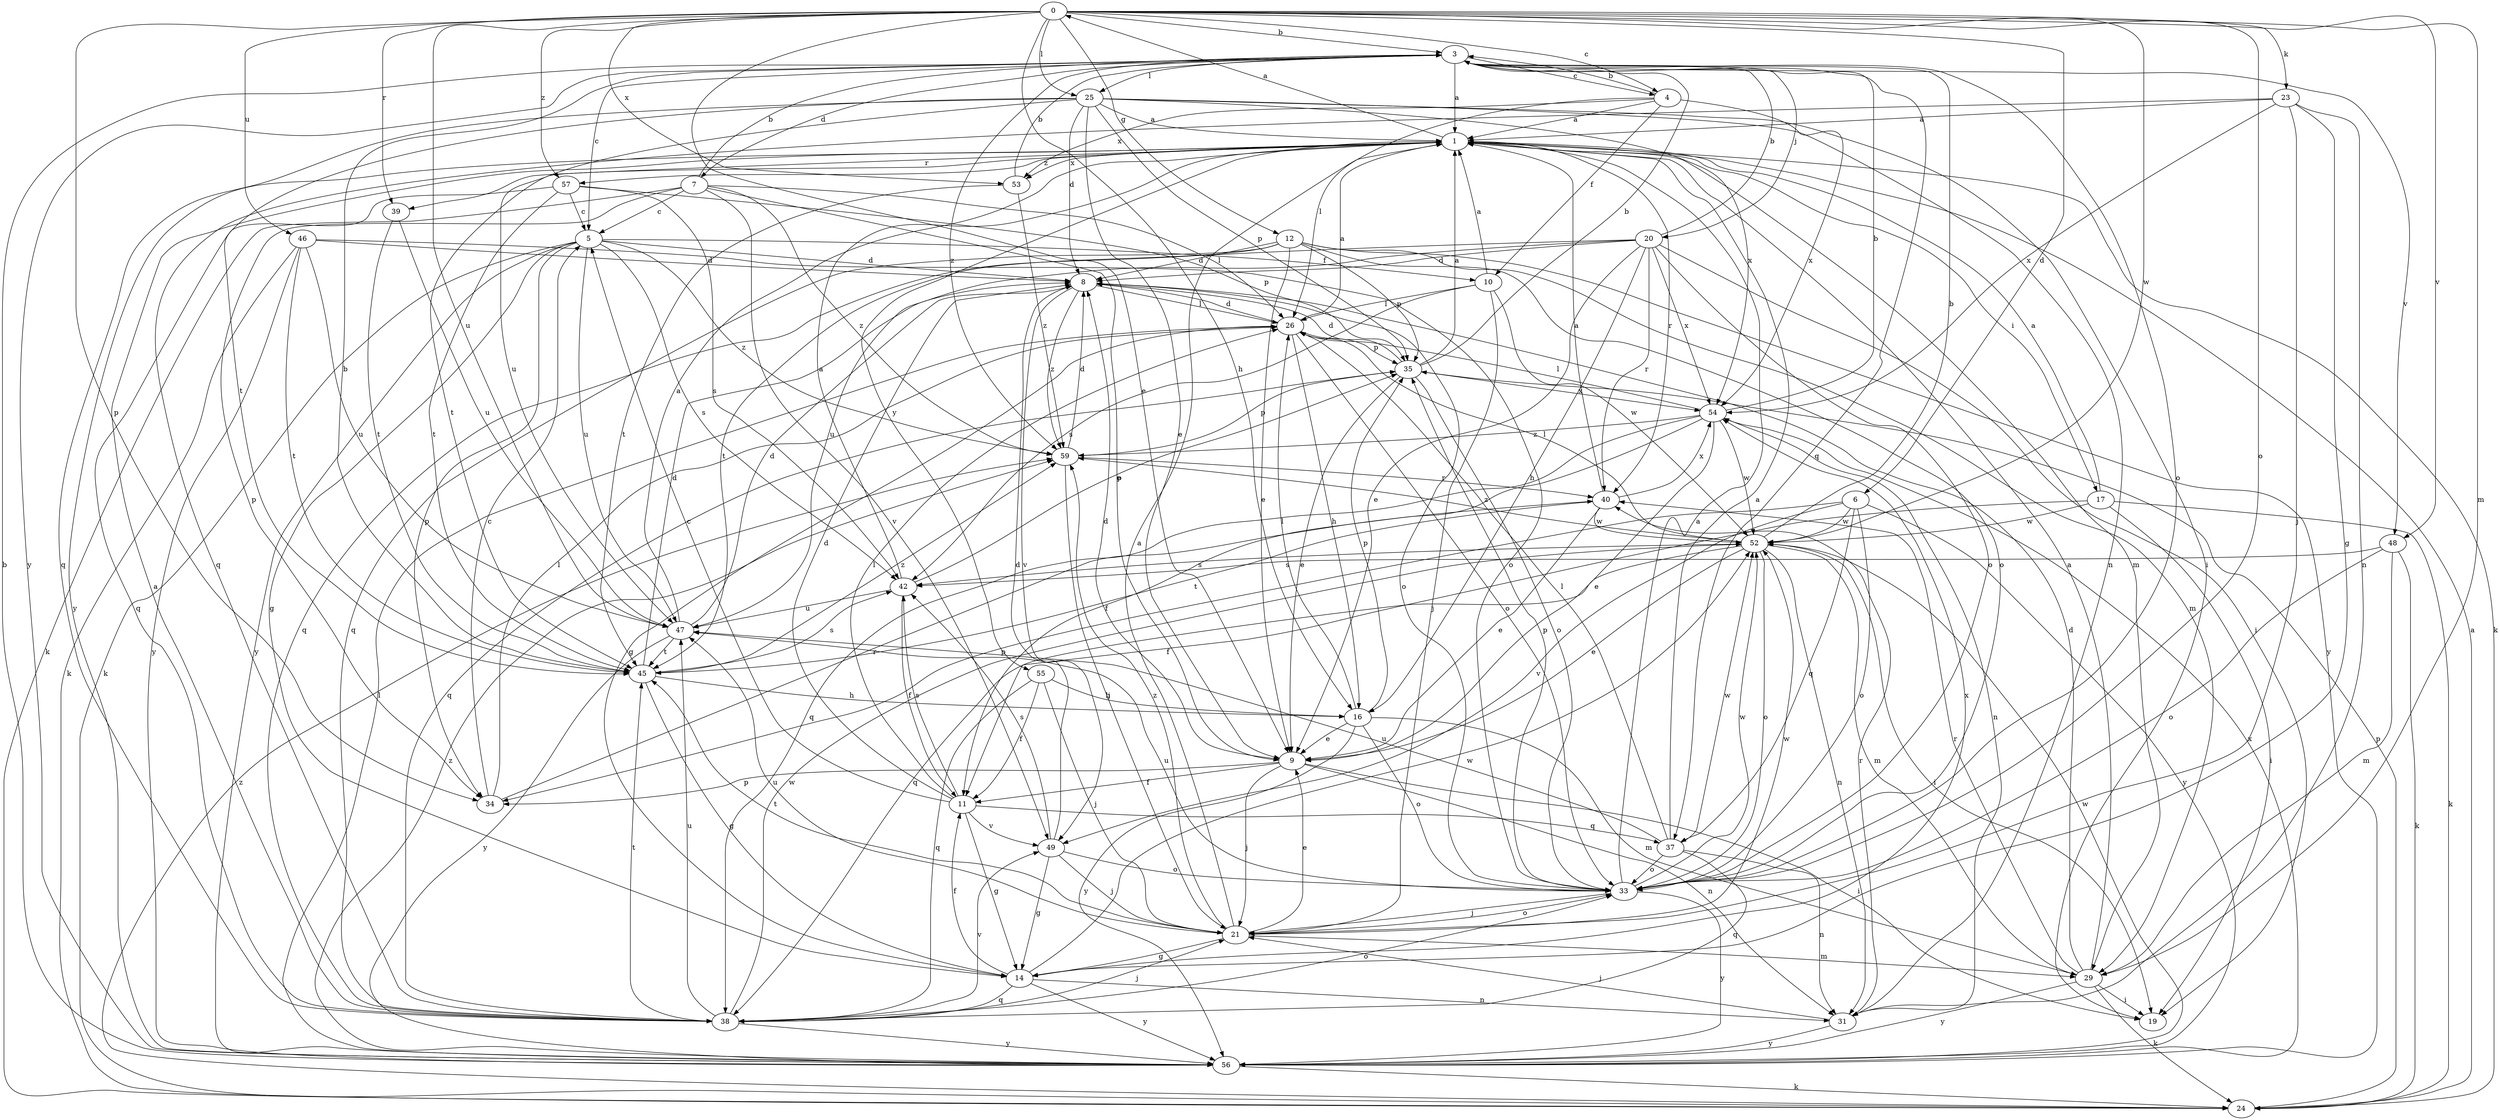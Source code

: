 strict digraph  {
0;
1;
3;
4;
5;
6;
7;
8;
9;
10;
11;
12;
14;
16;
17;
19;
20;
21;
23;
24;
25;
26;
29;
31;
33;
34;
35;
37;
38;
39;
40;
42;
45;
46;
47;
48;
49;
52;
53;
54;
55;
56;
57;
59;
0 -> 3  [label=b];
0 -> 4  [label=c];
0 -> 6  [label=d];
0 -> 9  [label=e];
0 -> 12  [label=g];
0 -> 16  [label=h];
0 -> 23  [label=k];
0 -> 25  [label=l];
0 -> 29  [label=m];
0 -> 33  [label=o];
0 -> 34  [label=p];
0 -> 39  [label=r];
0 -> 46  [label=u];
0 -> 47  [label=u];
0 -> 48  [label=v];
0 -> 52  [label=w];
0 -> 53  [label=x];
0 -> 57  [label=z];
1 -> 0  [label=a];
1 -> 17  [label=i];
1 -> 24  [label=k];
1 -> 29  [label=m];
1 -> 39  [label=r];
1 -> 40  [label=r];
1 -> 45  [label=t];
1 -> 53  [label=x];
1 -> 55  [label=y];
1 -> 56  [label=y];
1 -> 57  [label=z];
3 -> 1  [label=a];
3 -> 4  [label=c];
3 -> 5  [label=c];
3 -> 7  [label=d];
3 -> 20  [label=j];
3 -> 25  [label=l];
3 -> 33  [label=o];
3 -> 37  [label=q];
3 -> 48  [label=v];
3 -> 56  [label=y];
3 -> 59  [label=z];
4 -> 1  [label=a];
4 -> 3  [label=b];
4 -> 10  [label=f];
4 -> 26  [label=l];
4 -> 53  [label=x];
4 -> 54  [label=x];
5 -> 8  [label=d];
5 -> 10  [label=f];
5 -> 14  [label=g];
5 -> 24  [label=k];
5 -> 34  [label=p];
5 -> 42  [label=s];
5 -> 47  [label=u];
5 -> 56  [label=y];
5 -> 59  [label=z];
6 -> 33  [label=o];
6 -> 34  [label=p];
6 -> 37  [label=q];
6 -> 49  [label=v];
6 -> 52  [label=w];
6 -> 56  [label=y];
7 -> 3  [label=b];
7 -> 5  [label=c];
7 -> 9  [label=e];
7 -> 24  [label=k];
7 -> 26  [label=l];
7 -> 34  [label=p];
7 -> 49  [label=v];
7 -> 59  [label=z];
8 -> 26  [label=l];
8 -> 33  [label=o];
8 -> 49  [label=v];
8 -> 59  [label=z];
9 -> 8  [label=d];
9 -> 11  [label=f];
9 -> 19  [label=i];
9 -> 21  [label=j];
9 -> 31  [label=n];
9 -> 34  [label=p];
10 -> 1  [label=a];
10 -> 21  [label=j];
10 -> 26  [label=l];
10 -> 42  [label=s];
10 -> 52  [label=w];
11 -> 5  [label=c];
11 -> 8  [label=d];
11 -> 14  [label=g];
11 -> 26  [label=l];
11 -> 37  [label=q];
11 -> 42  [label=s];
11 -> 49  [label=v];
12 -> 8  [label=d];
12 -> 9  [label=e];
12 -> 29  [label=m];
12 -> 33  [label=o];
12 -> 35  [label=p];
12 -> 38  [label=q];
12 -> 45  [label=t];
12 -> 56  [label=y];
14 -> 11  [label=f];
14 -> 31  [label=n];
14 -> 38  [label=q];
14 -> 52  [label=w];
14 -> 54  [label=x];
14 -> 56  [label=y];
16 -> 9  [label=e];
16 -> 26  [label=l];
16 -> 29  [label=m];
16 -> 33  [label=o];
16 -> 35  [label=p];
16 -> 56  [label=y];
17 -> 1  [label=a];
17 -> 11  [label=f];
17 -> 19  [label=i];
17 -> 24  [label=k];
17 -> 52  [label=w];
20 -> 3  [label=b];
20 -> 8  [label=d];
20 -> 9  [label=e];
20 -> 16  [label=h];
20 -> 19  [label=i];
20 -> 33  [label=o];
20 -> 38  [label=q];
20 -> 40  [label=r];
20 -> 47  [label=u];
20 -> 54  [label=x];
21 -> 1  [label=a];
21 -> 9  [label=e];
21 -> 14  [label=g];
21 -> 29  [label=m];
21 -> 33  [label=o];
21 -> 45  [label=t];
21 -> 47  [label=u];
21 -> 52  [label=w];
21 -> 59  [label=z];
23 -> 1  [label=a];
23 -> 14  [label=g];
23 -> 21  [label=j];
23 -> 31  [label=n];
23 -> 38  [label=q];
23 -> 54  [label=x];
24 -> 1  [label=a];
24 -> 35  [label=p];
24 -> 59  [label=z];
25 -> 1  [label=a];
25 -> 8  [label=d];
25 -> 9  [label=e];
25 -> 19  [label=i];
25 -> 31  [label=n];
25 -> 35  [label=p];
25 -> 38  [label=q];
25 -> 45  [label=t];
25 -> 47  [label=u];
25 -> 54  [label=x];
26 -> 1  [label=a];
26 -> 8  [label=d];
26 -> 14  [label=g];
26 -> 16  [label=h];
26 -> 33  [label=o];
26 -> 35  [label=p];
29 -> 1  [label=a];
29 -> 8  [label=d];
29 -> 19  [label=i];
29 -> 24  [label=k];
29 -> 40  [label=r];
29 -> 56  [label=y];
31 -> 21  [label=j];
31 -> 40  [label=r];
31 -> 56  [label=y];
33 -> 1  [label=a];
33 -> 21  [label=j];
33 -> 35  [label=p];
33 -> 47  [label=u];
33 -> 52  [label=w];
33 -> 56  [label=y];
34 -> 5  [label=c];
34 -> 26  [label=l];
34 -> 40  [label=r];
35 -> 1  [label=a];
35 -> 3  [label=b];
35 -> 8  [label=d];
35 -> 9  [label=e];
35 -> 33  [label=o];
35 -> 38  [label=q];
35 -> 54  [label=x];
37 -> 1  [label=a];
37 -> 26  [label=l];
37 -> 31  [label=n];
37 -> 33  [label=o];
37 -> 38  [label=q];
37 -> 47  [label=u];
37 -> 52  [label=w];
38 -> 1  [label=a];
38 -> 21  [label=j];
38 -> 33  [label=o];
38 -> 45  [label=t];
38 -> 47  [label=u];
38 -> 49  [label=v];
38 -> 52  [label=w];
38 -> 56  [label=y];
39 -> 45  [label=t];
39 -> 47  [label=u];
40 -> 1  [label=a];
40 -> 9  [label=e];
40 -> 45  [label=t];
40 -> 52  [label=w];
40 -> 54  [label=x];
42 -> 1  [label=a];
42 -> 11  [label=f];
42 -> 35  [label=p];
42 -> 47  [label=u];
45 -> 3  [label=b];
45 -> 8  [label=d];
45 -> 14  [label=g];
45 -> 16  [label=h];
45 -> 42  [label=s];
45 -> 59  [label=z];
46 -> 8  [label=d];
46 -> 24  [label=k];
46 -> 33  [label=o];
46 -> 45  [label=t];
46 -> 47  [label=u];
46 -> 56  [label=y];
47 -> 1  [label=a];
47 -> 8  [label=d];
47 -> 45  [label=t];
47 -> 56  [label=y];
48 -> 24  [label=k];
48 -> 29  [label=m];
48 -> 33  [label=o];
48 -> 42  [label=s];
49 -> 8  [label=d];
49 -> 14  [label=g];
49 -> 21  [label=j];
49 -> 33  [label=o];
49 -> 42  [label=s];
52 -> 3  [label=b];
52 -> 9  [label=e];
52 -> 19  [label=i];
52 -> 26  [label=l];
52 -> 29  [label=m];
52 -> 31  [label=n];
52 -> 33  [label=o];
52 -> 38  [label=q];
52 -> 42  [label=s];
52 -> 59  [label=z];
53 -> 3  [label=b];
53 -> 45  [label=t];
53 -> 59  [label=z];
54 -> 3  [label=b];
54 -> 9  [label=e];
54 -> 11  [label=f];
54 -> 26  [label=l];
54 -> 31  [label=n];
54 -> 38  [label=q];
54 -> 52  [label=w];
54 -> 59  [label=z];
55 -> 11  [label=f];
55 -> 16  [label=h];
55 -> 21  [label=j];
55 -> 38  [label=q];
56 -> 3  [label=b];
56 -> 24  [label=k];
56 -> 26  [label=l];
56 -> 52  [label=w];
56 -> 54  [label=x];
56 -> 59  [label=z];
57 -> 5  [label=c];
57 -> 35  [label=p];
57 -> 38  [label=q];
57 -> 42  [label=s];
57 -> 45  [label=t];
59 -> 8  [label=d];
59 -> 21  [label=j];
59 -> 35  [label=p];
59 -> 40  [label=r];
}
